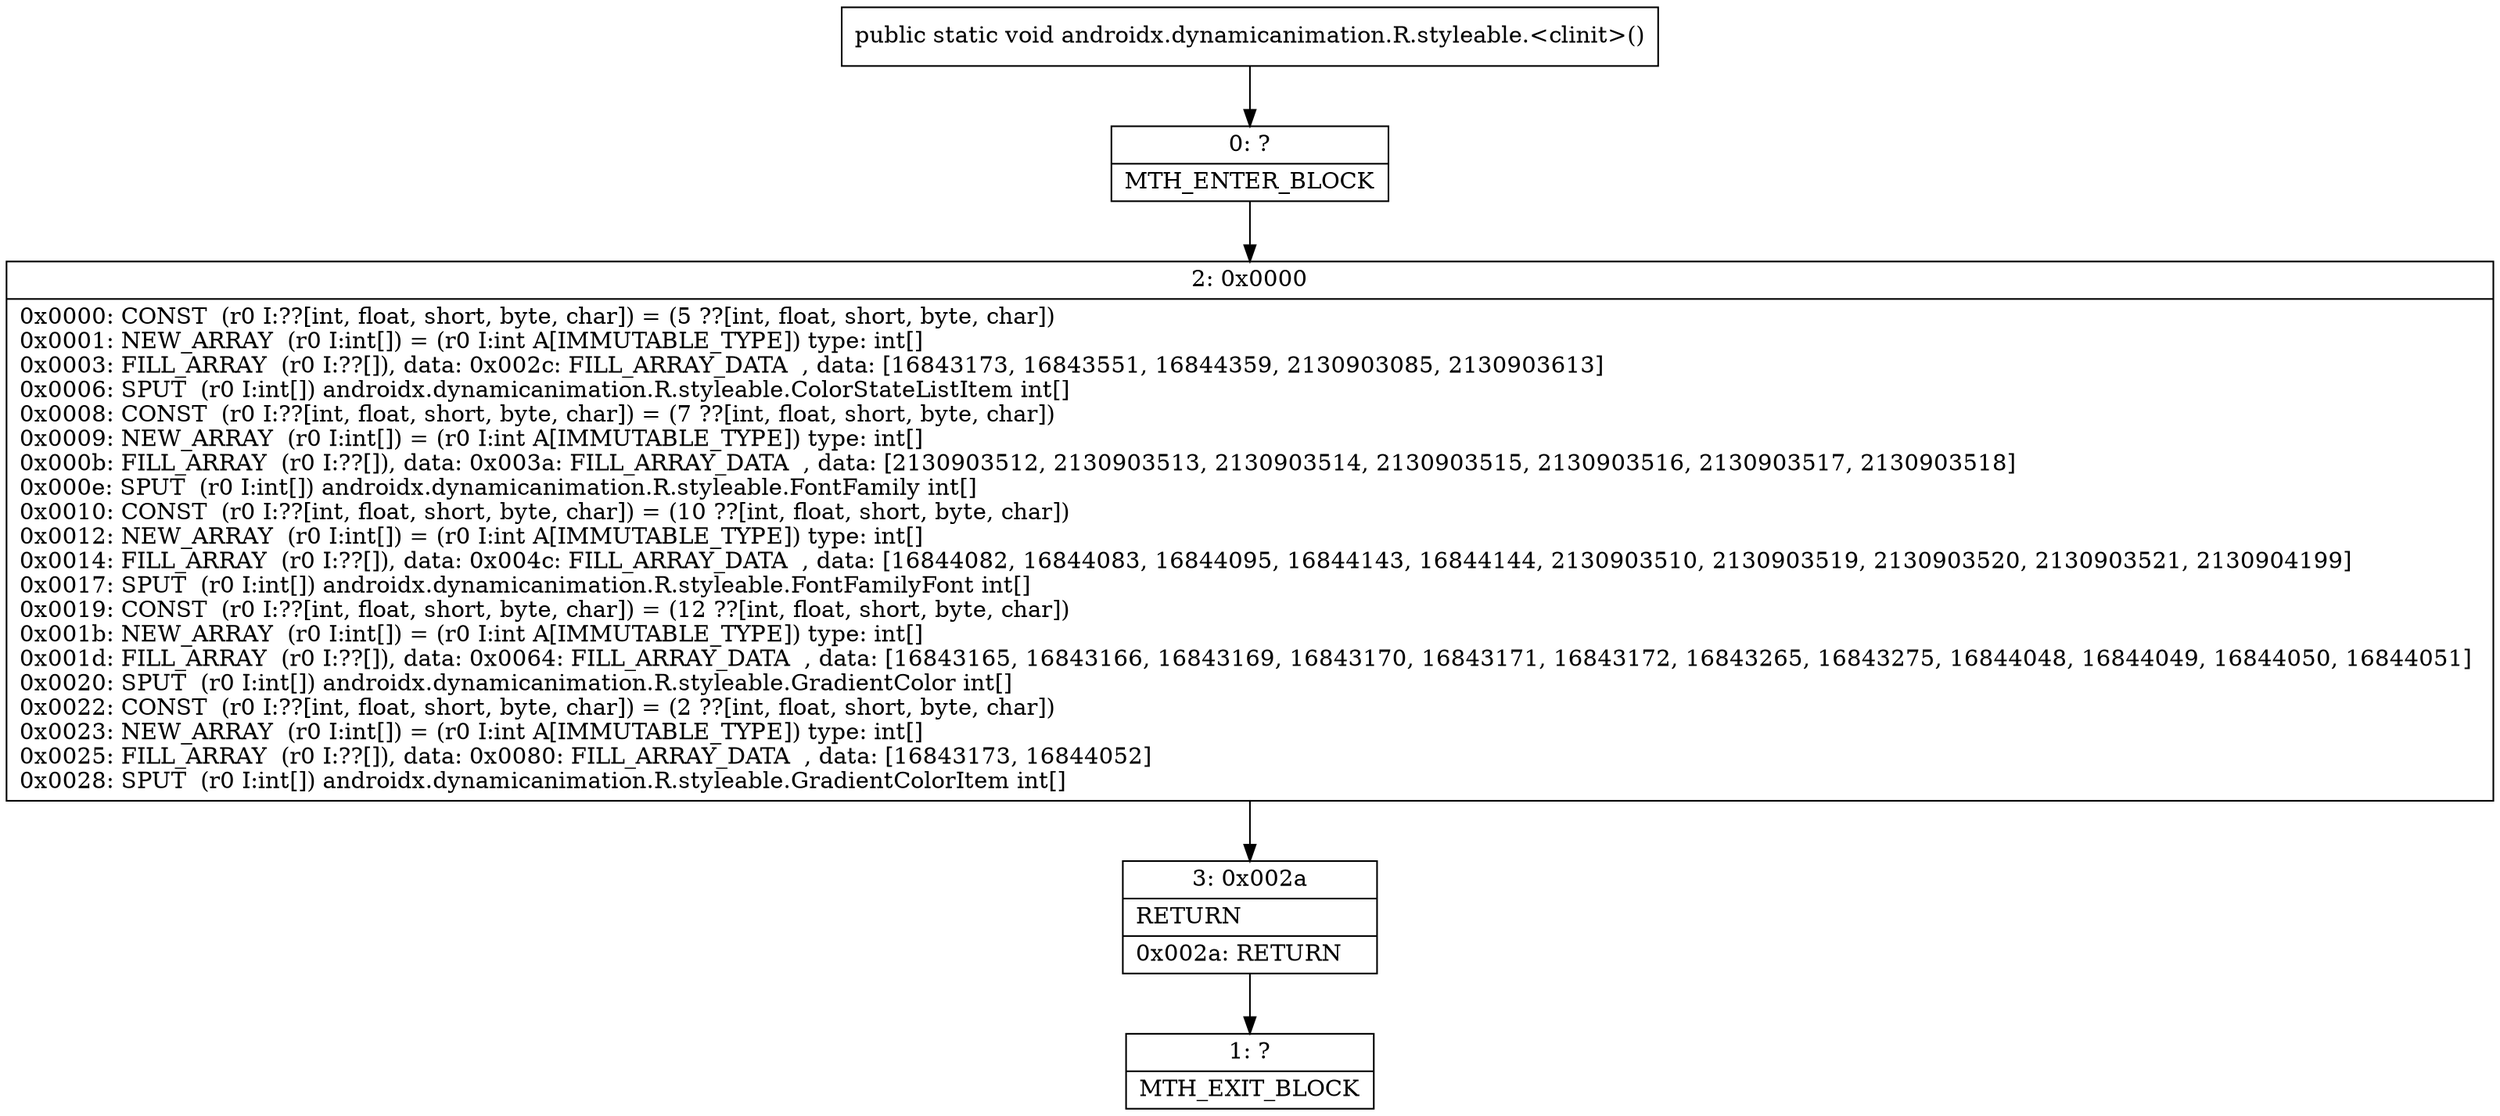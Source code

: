 digraph "CFG forandroidx.dynamicanimation.R.styleable.\<clinit\>()V" {
Node_0 [shape=record,label="{0\:\ ?|MTH_ENTER_BLOCK\l}"];
Node_2 [shape=record,label="{2\:\ 0x0000|0x0000: CONST  (r0 I:??[int, float, short, byte, char]) = (5 ??[int, float, short, byte, char]) \l0x0001: NEW_ARRAY  (r0 I:int[]) = (r0 I:int A[IMMUTABLE_TYPE]) type: int[] \l0x0003: FILL_ARRAY  (r0 I:??[]), data: 0x002c: FILL_ARRAY_DATA  , data: [16843173, 16843551, 16844359, 2130903085, 2130903613] \l0x0006: SPUT  (r0 I:int[]) androidx.dynamicanimation.R.styleable.ColorStateListItem int[] \l0x0008: CONST  (r0 I:??[int, float, short, byte, char]) = (7 ??[int, float, short, byte, char]) \l0x0009: NEW_ARRAY  (r0 I:int[]) = (r0 I:int A[IMMUTABLE_TYPE]) type: int[] \l0x000b: FILL_ARRAY  (r0 I:??[]), data: 0x003a: FILL_ARRAY_DATA  , data: [2130903512, 2130903513, 2130903514, 2130903515, 2130903516, 2130903517, 2130903518] \l0x000e: SPUT  (r0 I:int[]) androidx.dynamicanimation.R.styleable.FontFamily int[] \l0x0010: CONST  (r0 I:??[int, float, short, byte, char]) = (10 ??[int, float, short, byte, char]) \l0x0012: NEW_ARRAY  (r0 I:int[]) = (r0 I:int A[IMMUTABLE_TYPE]) type: int[] \l0x0014: FILL_ARRAY  (r0 I:??[]), data: 0x004c: FILL_ARRAY_DATA  , data: [16844082, 16844083, 16844095, 16844143, 16844144, 2130903510, 2130903519, 2130903520, 2130903521, 2130904199] \l0x0017: SPUT  (r0 I:int[]) androidx.dynamicanimation.R.styleable.FontFamilyFont int[] \l0x0019: CONST  (r0 I:??[int, float, short, byte, char]) = (12 ??[int, float, short, byte, char]) \l0x001b: NEW_ARRAY  (r0 I:int[]) = (r0 I:int A[IMMUTABLE_TYPE]) type: int[] \l0x001d: FILL_ARRAY  (r0 I:??[]), data: 0x0064: FILL_ARRAY_DATA  , data: [16843165, 16843166, 16843169, 16843170, 16843171, 16843172, 16843265, 16843275, 16844048, 16844049, 16844050, 16844051] \l0x0020: SPUT  (r0 I:int[]) androidx.dynamicanimation.R.styleable.GradientColor int[] \l0x0022: CONST  (r0 I:??[int, float, short, byte, char]) = (2 ??[int, float, short, byte, char]) \l0x0023: NEW_ARRAY  (r0 I:int[]) = (r0 I:int A[IMMUTABLE_TYPE]) type: int[] \l0x0025: FILL_ARRAY  (r0 I:??[]), data: 0x0080: FILL_ARRAY_DATA  , data: [16843173, 16844052] \l0x0028: SPUT  (r0 I:int[]) androidx.dynamicanimation.R.styleable.GradientColorItem int[] \l}"];
Node_3 [shape=record,label="{3\:\ 0x002a|RETURN\l|0x002a: RETURN   \l}"];
Node_1 [shape=record,label="{1\:\ ?|MTH_EXIT_BLOCK\l}"];
MethodNode[shape=record,label="{public static void androidx.dynamicanimation.R.styleable.\<clinit\>() }"];
MethodNode -> Node_0;Node_0 -> Node_2;
Node_2 -> Node_3;
Node_3 -> Node_1;
}

